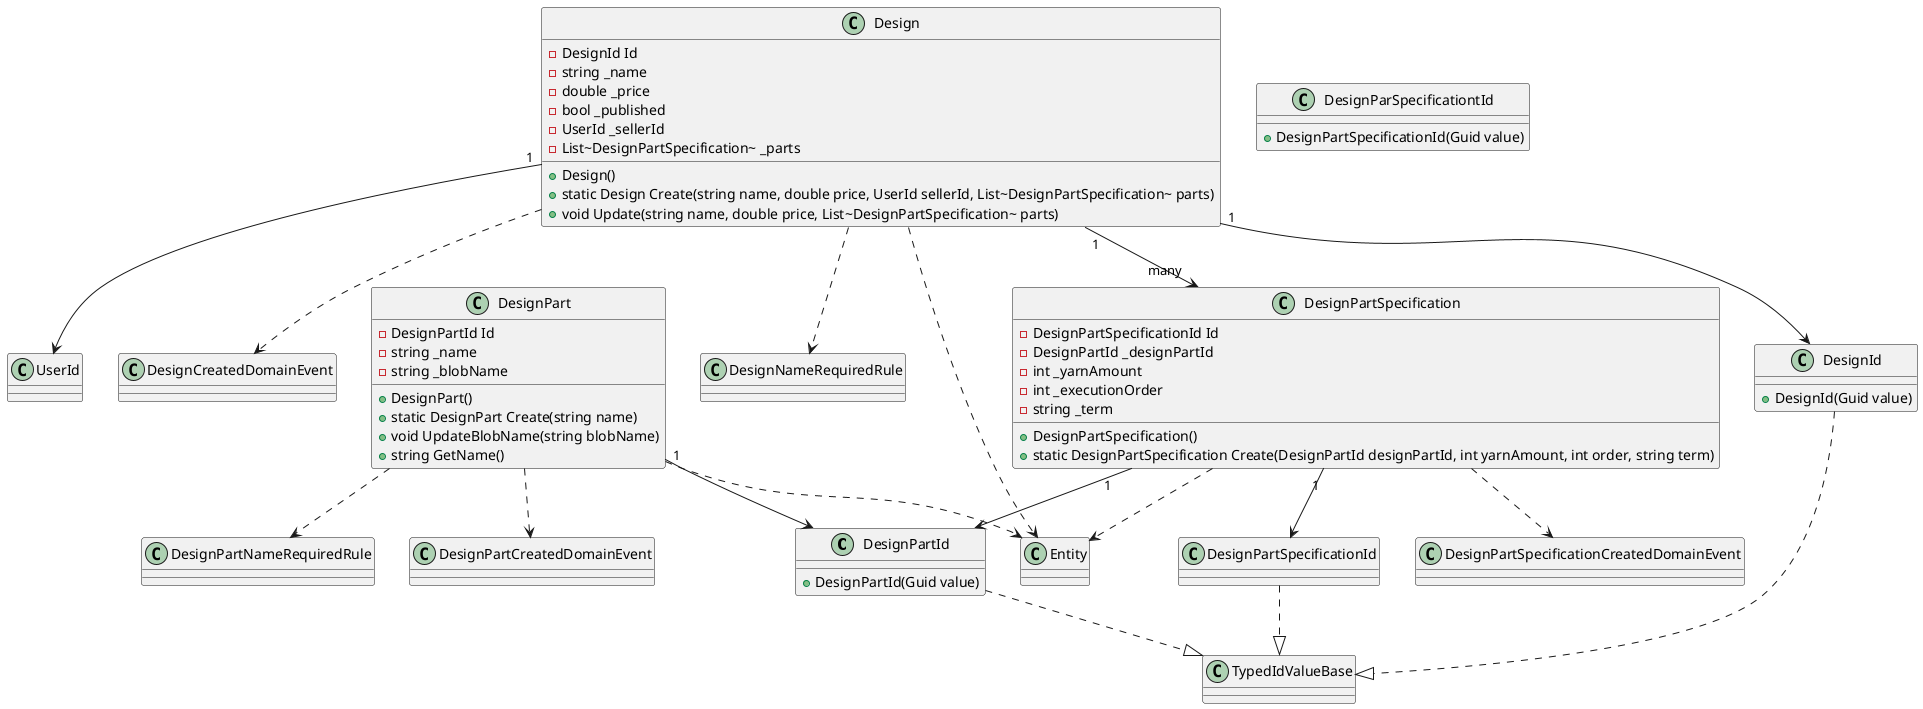 @startuml
class DesignPartId {
  +DesignPartId(Guid value)
}

class DesignPart {
  - DesignPartId Id
- string _name
- string _blobName
+ DesignPart()
+ static DesignPart Create(string name)
+ void UpdateBlobName(string blobName)
+ string GetName()
}

class DesignParSpecificationtId {
  +DesignPartSpecificationId(Guid value)
}

class DesignPartSpecification {
  - DesignPartSpecificationId Id
  - DesignPartId _designPartId
  - int _yarnAmount
  - int _executionOrder
  - string _term
  + DesignPartSpecification()
  + static DesignPartSpecification Create(DesignPartId designPartId, int yarnAmount, int order, string term)
}

class DesignId {
  +DesignId(Guid value)
}

class Design {
  - DesignId Id
  - string _name
  - double _price
  - bool _published
  - UserId _sellerId
  - List~DesignPartSpecification~ _parts
  + Design()
  + static Design Create(string name, double price, UserId sellerId, List~DesignPartSpecification~ parts)
  + void Update(string name, double price, List~DesignPartSpecification~ parts)
}

Design "1" --> DesignId
Design "1" --> UserId
Design "1" --> "many" DesignPartSpecification
Design ..> Entity
Design ..> DesignCreatedDomainEvent
Design ..> DesignNameRequiredRule
DesignId ..|> TypedIdValueBase
DesignPart "1" --> DesignPartId
DesignPart ..> Entity
DesignPart ..> DesignPartCreatedDomainEvent
DesignPart ..> DesignPartNameRequiredRule
DesignPartId ..|> TypedIdValueBase
DesignPartSpecificationId ..|> TypedIdValueBase
DesignPartSpecification "1" --> DesignPartSpecificationId
DesignPartSpecification "1" --> DesignPartId
DesignPartSpecification ..> Entity
DesignPartSpecification ..> DesignPartSpecificationCreatedDomainEvent

@enduml